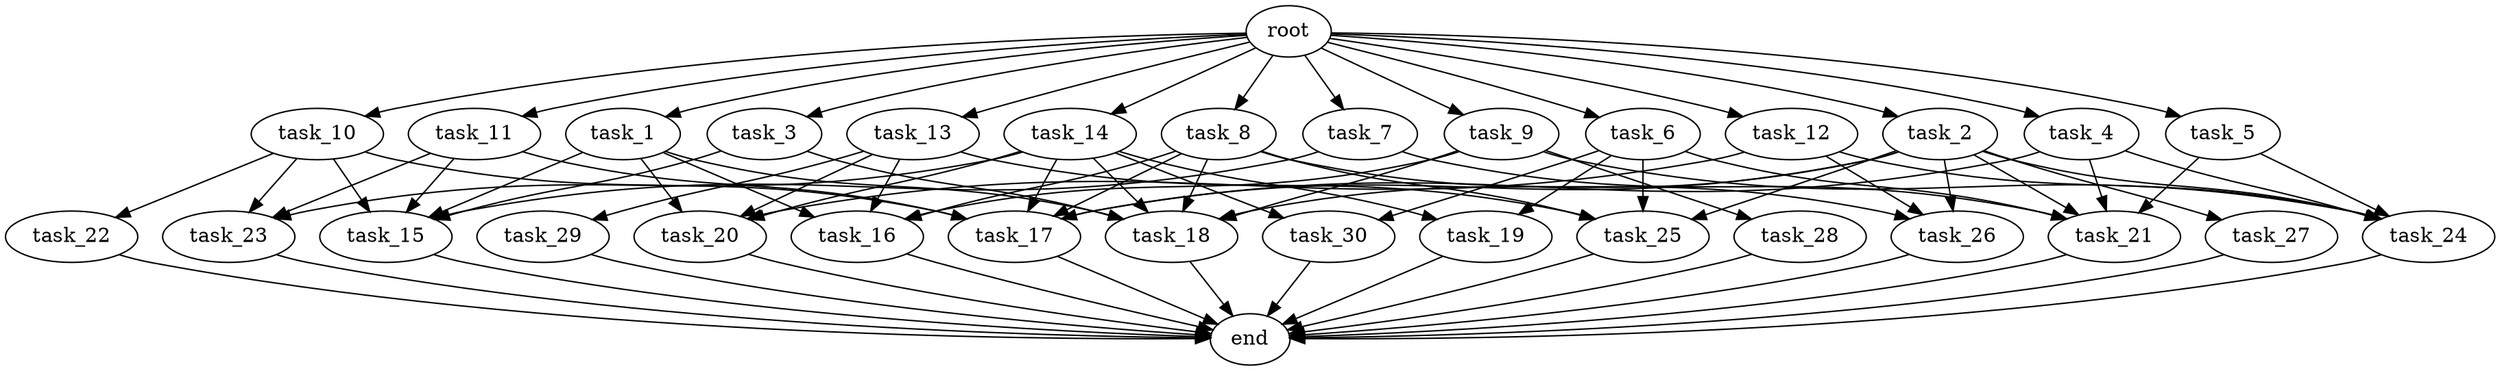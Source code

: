 digraph G {
  root [size="0.000000e+00"];
  task_1 [size="4.815474e+10"];
  task_2 [size="6.272378e+10"];
  task_3 [size="8.920691e+10"];
  task_4 [size="5.370138e+10"];
  task_5 [size="3.351761e+10"];
  task_6 [size="7.840106e+10"];
  task_7 [size="4.140117e+10"];
  task_8 [size="7.426104e+10"];
  task_9 [size="8.351222e+10"];
  task_10 [size="2.994138e+10"];
  task_11 [size="7.249917e+10"];
  task_12 [size="3.155713e+10"];
  task_13 [size="5.359319e+10"];
  task_14 [size="2.083416e+10"];
  task_15 [size="6.855248e+10"];
  task_16 [size="7.995554e+10"];
  task_17 [size="8.880407e+10"];
  task_18 [size="3.536602e+10"];
  task_19 [size="9.696163e+10"];
  task_20 [size="2.805320e+10"];
  task_21 [size="3.127005e+09"];
  task_22 [size="9.836204e+10"];
  task_23 [size="6.265482e+10"];
  task_24 [size="8.424215e+10"];
  task_25 [size="5.710245e+10"];
  task_26 [size="3.896273e+10"];
  task_27 [size="5.952323e+10"];
  task_28 [size="8.646072e+10"];
  task_29 [size="7.515651e+10"];
  task_30 [size="7.052957e+10"];
  end [size="0.000000e+00"];

  root -> task_1 [size="1.000000e-12"];
  root -> task_2 [size="1.000000e-12"];
  root -> task_3 [size="1.000000e-12"];
  root -> task_4 [size="1.000000e-12"];
  root -> task_5 [size="1.000000e-12"];
  root -> task_6 [size="1.000000e-12"];
  root -> task_7 [size="1.000000e-12"];
  root -> task_8 [size="1.000000e-12"];
  root -> task_9 [size="1.000000e-12"];
  root -> task_10 [size="1.000000e-12"];
  root -> task_11 [size="1.000000e-12"];
  root -> task_12 [size="1.000000e-12"];
  root -> task_13 [size="1.000000e-12"];
  root -> task_14 [size="1.000000e-12"];
  task_1 -> task_15 [size="1.371050e+08"];
  task_1 -> task_16 [size="1.998888e+08"];
  task_1 -> task_18 [size="5.894336e+07"];
  task_1 -> task_20 [size="7.013300e+07"];
  task_2 -> task_17 [size="1.480068e+08"];
  task_2 -> task_18 [size="5.894336e+07"];
  task_2 -> task_21 [size="6.254009e+06"];
  task_2 -> task_24 [size="1.684843e+08"];
  task_2 -> task_25 [size="1.427561e+08"];
  task_2 -> task_26 [size="1.298758e+08"];
  task_2 -> task_27 [size="5.952323e+08"];
  task_3 -> task_15 [size="1.371050e+08"];
  task_3 -> task_18 [size="5.894336e+07"];
  task_4 -> task_17 [size="1.480068e+08"];
  task_4 -> task_21 [size="6.254009e+06"];
  task_4 -> task_24 [size="1.684843e+08"];
  task_5 -> task_21 [size="6.254009e+06"];
  task_5 -> task_24 [size="1.684843e+08"];
  task_6 -> task_19 [size="4.848082e+08"];
  task_6 -> task_21 [size="6.254009e+06"];
  task_6 -> task_25 [size="1.427561e+08"];
  task_6 -> task_30 [size="3.526478e+08"];
  task_7 -> task_15 [size="1.371050e+08"];
  task_7 -> task_21 [size="6.254009e+06"];
  task_8 -> task_16 [size="1.998888e+08"];
  task_8 -> task_17 [size="1.480068e+08"];
  task_8 -> task_18 [size="5.894336e+07"];
  task_8 -> task_25 [size="1.427561e+08"];
  task_8 -> task_26 [size="1.298758e+08"];
  task_9 -> task_16 [size="1.998888e+08"];
  task_9 -> task_18 [size="5.894336e+07"];
  task_9 -> task_24 [size="1.684843e+08"];
  task_9 -> task_28 [size="8.646072e+08"];
  task_10 -> task_15 [size="1.371050e+08"];
  task_10 -> task_17 [size="1.480068e+08"];
  task_10 -> task_22 [size="9.836204e+08"];
  task_10 -> task_23 [size="2.088494e+08"];
  task_11 -> task_15 [size="1.371050e+08"];
  task_11 -> task_17 [size="1.480068e+08"];
  task_11 -> task_23 [size="2.088494e+08"];
  task_12 -> task_20 [size="7.013300e+07"];
  task_12 -> task_24 [size="1.684843e+08"];
  task_12 -> task_26 [size="1.298758e+08"];
  task_13 -> task_16 [size="1.998888e+08"];
  task_13 -> task_20 [size="7.013300e+07"];
  task_13 -> task_25 [size="1.427561e+08"];
  task_13 -> task_29 [size="7.515651e+08"];
  task_14 -> task_17 [size="1.480068e+08"];
  task_14 -> task_18 [size="5.894336e+07"];
  task_14 -> task_19 [size="4.848082e+08"];
  task_14 -> task_20 [size="7.013300e+07"];
  task_14 -> task_23 [size="2.088494e+08"];
  task_14 -> task_30 [size="3.526478e+08"];
  task_15 -> end [size="1.000000e-12"];
  task_16 -> end [size="1.000000e-12"];
  task_17 -> end [size="1.000000e-12"];
  task_18 -> end [size="1.000000e-12"];
  task_19 -> end [size="1.000000e-12"];
  task_20 -> end [size="1.000000e-12"];
  task_21 -> end [size="1.000000e-12"];
  task_22 -> end [size="1.000000e-12"];
  task_23 -> end [size="1.000000e-12"];
  task_24 -> end [size="1.000000e-12"];
  task_25 -> end [size="1.000000e-12"];
  task_26 -> end [size="1.000000e-12"];
  task_27 -> end [size="1.000000e-12"];
  task_28 -> end [size="1.000000e-12"];
  task_29 -> end [size="1.000000e-12"];
  task_30 -> end [size="1.000000e-12"];
}
